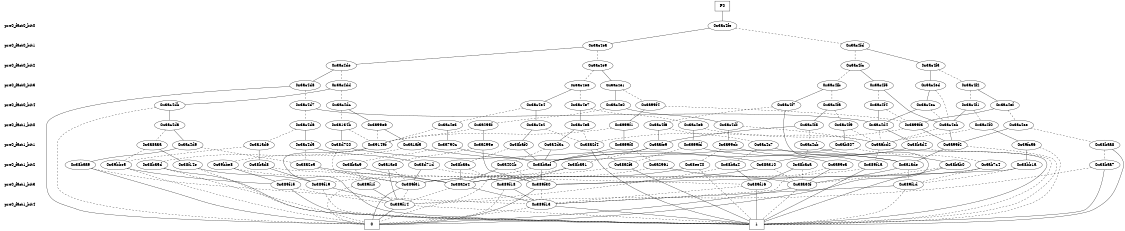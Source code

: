 digraph "DD" {
size = "7.5,10"
center = true;
edge [dir = none];
{ node [shape = plaintext];
  edge [style = invis];
  "CONST NODES" [style = invis];
" pre0_fact0_bit0 " -> " pre0_fact0_bit1 " -> " pre0_fact0_bit2 " -> " pre0_fact0_bit3 " -> " pre0_fact0_bit4 " -> " pre0_fact1_bit0 " -> " pre0_fact1_bit1 " -> " pre0_fact1_bit2 " -> " pre0_fact1_bit3 " -> " pre0_fact1_bit4 " -> "CONST NODES"; 
}
{ rank = same; node [shape = box]; edge [style = invis];
"F0"; }
{ rank = same; " pre0_fact0_bit0 ";
"0x3ac4fe";
}
{ rank = same; " pre0_fact0_bit1 ";
"0x3ac4ea";
"0x3ac4fd";
}
{ rank = same; " pre0_fact0_bit2 ";
"0x3ac4e9";
"0x3ac4de";
"0x3ac4f3";
"0x3ac4fc";
}
{ rank = same; " pre0_fact0_bit3 ";
"0x3ac4e1";
"0x3ac4f2";
"0x3ac4f5";
"0x3ac4d8";
"0x3ac4e8";
"0x3ac4dd";
"0x3ac4ed";
"0x3ac4fb";
}
{ rank = same; " pre0_fact0_bit4 ";
"0x3ac4ef";
"0x3ac4d7";
"0x3a99f4";
"0x3ac4e7";
"0x3ac4fa";
"0x3ac4dc";
"0x3ac4f1";
"0x3ac4e0";
"0x3ac4e4";
"0x3ac4db";
"0x3ac4f7";
"0x3ac4ec";
"0x3ac4f4";
}
{ rank = same; " pre0_fact1_bit0 ";
"0x3a99f1";
"0x3ac4f0";
"0x3ac4d4";
"0x3ac4eb";
"0x3a99f3";
"0x3ac4e2";
"0x3ac4da";
"0x3ac4f9";
"0x3a99e6";
"0x3a295f";
"0x3ac4d6";
"0x3ac4e3";
"0x3ac4df";
"0x3ac4ee";
"0x3ac4e6";
"0x3a134b";
"0x3ac4f6";
"0x3ac4e5";
"0x3ac4f8";
}
{ rank = same; " pre0_fact1_bit1 ";
"0x3a1af5";
"0x3a8aaa";
"0x3ac4d9";
"0x3ac4c7";
"0x3a99fd";
"0x38bad4";
"0x3a99f2";
"0x3ab807";
"0x3a790c";
"0x38baf0";
"0x3a99f0";
"0x3a4d3c";
"0x3a6bd2";
"0x39fc56";
"0x3aafe9";
"0x3a99eb";
"0x38a2f4";
"0x39149f";
"0x3ac4cb";
"0x38d720";
"0x3a295e";
"0x3ac4d5";
"0x3a1ad6";
"0x38baa8";
}
{ rank = same; " pre0_fact1_bit2 ";
"0x38a2f3";
"0x38ee40";
"0x38baa7";
"0x3a2961";
"0x3a99ea";
"0x3a1ae8";
"0x389f1a";
"0x38ba51";
"0x38f14e";
"0x38bac4";
"0x39bbe5";
"0x38bab0";
"0x3a1ade";
"0x3a402b";
"0x38a2e5";
"0x38baa9";
"0x38ba5d";
"0x38baca";
"0x38bb1a";
"0x38a310";
"0x38ba6c";
"0x39bbe8";
"0x38d71d";
"0x3ab7c4";
"0x38baef";
"0x38bad8";
"0x38bac9";
}
{ rank = same; " pre0_fact1_bit3 ";
"0x389f16";
"0x38a30f";
"0x389f15";
"0x389f1d";
"0x389f18";
"0x389f30";
"0x389f31";
"0x389f19";
"0x38a2e4";
"0x389f1f";
}
{ rank = same; " pre0_fact1_bit4 ";
"0x389f14";
"0x389f13";
}
{ rank = same; "CONST NODES";
{ node [shape = box]; "0x36e91c";
"0x36e91b";
}
}
"F0" -> "0x3ac4fe" [style = solid];
"0x3ac4fe" -> "0x3ac4ea";
"0x3ac4fe" -> "0x3ac4fd" [style = dashed];
"0x3ac4ea" -> "0x3ac4de";
"0x3ac4ea" -> "0x3ac4e9" [style = dashed];
"0x3ac4fd" -> "0x3ac4f3";
"0x3ac4fd" -> "0x3ac4fc" [style = dashed];
"0x3ac4e9" -> "0x3ac4e1";
"0x3ac4e9" -> "0x3ac4e8" [style = dashed];
"0x3ac4de" -> "0x3ac4d8";
"0x3ac4de" -> "0x3ac4dd" [style = dashed];
"0x3ac4f3" -> "0x3ac4ed";
"0x3ac4f3" -> "0x3ac4f2" [style = dashed];
"0x3ac4fc" -> "0x3ac4f5";
"0x3ac4fc" -> "0x3ac4fb" [style = dashed];
"0x3ac4e1" -> "0x3ac4e0";
"0x3ac4e1" -> "0x3a99f4" [style = dashed];
"0x3ac4f2" -> "0x3ac4ef";
"0x3ac4f2" -> "0x3ac4f1" [style = dashed];
"0x3ac4f5" -> "0x3ac4eb";
"0x3ac4f5" -> "0x3ac4f4" [style = dashed];
"0x3ac4d8" -> "0x36e91c";
"0x3ac4d8" -> "0x3ac4d7" [style = dashed];
"0x3ac4e8" -> "0x3ac4e4";
"0x3ac4e8" -> "0x3ac4e7" [style = dashed];
"0x3ac4dd" -> "0x3ac4db";
"0x3ac4dd" -> "0x3ac4dc" [style = dashed];
"0x3ac4ed" -> "0x3ac4ec";
"0x3ac4ed" -> "0x3ac4eb" [style = dashed];
"0x3ac4fb" -> "0x3ac4f7";
"0x3ac4fb" -> "0x3ac4fa" [style = dashed];
"0x3ac4ef" -> "0x3a99f3";
"0x3ac4ef" -> "0x3ac4ee" [style = dashed];
"0x3ac4d7" -> "0x3ac4d4";
"0x3ac4d7" -> "0x3ac4d6" [style = dashed];
"0x3a99f4" -> "0x3a99f1";
"0x3a99f4" -> "0x3a99f3" [style = dashed];
"0x3ac4e7" -> "0x3ac4e5";
"0x3ac4e7" -> "0x3ac4e6" [style = dashed];
"0x3ac4fa" -> "0x3ac4f8";
"0x3ac4fa" -> "0x3ac4f9" [style = dashed];
"0x3ac4dc" -> "0x3a99e6";
"0x3ac4dc" -> "0x3a134b" [style = dashed];
"0x3ac4f1" -> "0x3ac4eb";
"0x3ac4f1" -> "0x3ac4f0" [style = dashed];
"0x3ac4e0" -> "0x3ac4df";
"0x3ac4e0" -> "0x3a295f" [style = dashed];
"0x3ac4e4" -> "0x3ac4e2";
"0x3ac4e4" -> "0x3ac4e3" [style = dashed];
"0x3ac4db" -> "0x3ac4da";
"0x3ac4db" -> "0x36e91c" [style = dashed];
"0x3ac4f7" -> "0x36e91c";
"0x3ac4f7" -> "0x3ac4f6" [style = dashed];
"0x3ac4ec" -> "0x3ac4d4";
"0x3ac4ec" -> "0x3ac4eb" [style = dashed];
"0x3ac4f4" -> "0x3ac4d4";
"0x3ac4f4" -> "0x3a99f3" [style = dashed];
"0x3a99f1" -> "0x3a99f0";
"0x3a99f1" -> "0x39149f" [style = dashed];
"0x3ac4f0" -> "0x39fc56";
"0x3ac4f0" -> "0x3a6bd2" [style = dashed];
"0x3ac4d4" -> "0x38bad4";
"0x3ac4d4" -> "0x3a6bd2" [style = dashed];
"0x3ac4eb" -> "0x3a99f2";
"0x3ac4eb" -> "0x3a6bd2" [style = dashed];
"0x3a99f3" -> "0x3a99f2";
"0x3a99f3" -> "0x38a2f4" [style = dashed];
"0x3ac4e2" -> "0x38baf0";
"0x3ac4e2" -> "0x38a2f4" [style = dashed];
"0x3ac4da" -> "0x3ac4d9";
"0x3ac4da" -> "0x3a8aaa" [style = dashed];
"0x3ac4f9" -> "0x3ab807";
"0x3ac4f9" -> "0x3a6bd2" [style = dashed];
"0x3a99e6" -> "0x3a1af5";
"0x3a99e6" -> "0x39149f" [style = dashed];
"0x3a295f" -> "0x3a295e";
"0x3a295f" -> "0x39149f" [style = dashed];
"0x3ac4d6" -> "0x3ac4d5";
"0x3ac4d6" -> "0x3a1ad6" [style = dashed];
"0x3ac4e3" -> "0x3a790c";
"0x3ac4e3" -> "0x39149f" [style = dashed];
"0x3ac4df" -> "0x3a99eb";
"0x3ac4df" -> "0x3a6bd2" [style = dashed];
"0x3ac4ee" -> "0x3a99f2";
"0x3ac4ee" -> "0x38baa8" [style = dashed];
"0x3ac4e6" -> "0x3a99fd";
"0x3ac4e6" -> "0x3a6bd2" [style = dashed];
"0x3a134b" -> "0x38d720";
"0x3a134b" -> "0x39149f" [style = dashed];
"0x3ac4f6" -> "0x3aafe9";
"0x3ac4f6" -> "0x3ac4c7" [style = dashed];
"0x3ac4e5" -> "0x3a4d3c";
"0x3ac4e5" -> "0x38a2f4" [style = dashed];
"0x3ac4f8" -> "0x3aafe9";
"0x3ac4f8" -> "0x3ac4cb" [style = dashed];
"0x3a1af5" -> "0x3a1ade";
"0x3a1af5" -> "0x39bbe8" [style = dashed];
"0x3a8aaa" -> "0x38f14e";
"0x3a8aaa" -> "0x39bbe5" [style = dashed];
"0x3ac4d9" -> "0x38baa9";
"0x3ac4d9" -> "0x38a2e5" [style = dashed];
"0x3ac4c7" -> "0x389f1a";
"0x3ac4c7" -> "0x38bac4" [style = dashed];
"0x3a99fd" -> "0x3a1ade";
"0x3a99fd" -> "0x38a2f3" [style = dashed];
"0x38bad4" -> "0x38a310";
"0x38bad4" -> "0x36e91b" [style = dashed];
"0x3a99f2" -> "0x3a1ade";
"0x3a99f2" -> "0x36e91b" [style = dashed];
"0x3ab807" -> "0x38baef";
"0x3ab807" -> "0x3ab7c4" [style = dashed];
"0x3a790c" -> "0x38baef";
"0x3a790c" -> "0x38bac9" [style = dashed];
"0x38baf0" -> "0x38baef";
"0x38baf0" -> "0x38ba6c" [style = dashed];
"0x3a99f0" -> "0x38baef";
"0x3a99f0" -> "0x3a2961" [style = dashed];
"0x3a4d3c" -> "0x38baef";
"0x3a4d3c" -> "0x3a402b" [style = dashed];
"0x3a6bd2" -> "0x36e91b";
"0x3a6bd2" -> "0x389f1a" [style = dashed];
"0x39fc56" -> "0x38bb1a";
"0x39fc56" -> "0x36e91b" [style = dashed];
"0x3aafe9" -> "0x38baef";
"0x3aafe9" -> "0x38ba51" [style = dashed];
"0x3a99eb" -> "0x3a99ea";
"0x3a99eb" -> "0x38ee40" [style = dashed];
"0x38a2f4" -> "0x36e91b";
"0x38a2f4" -> "0x38a2f3" [style = dashed];
"0x39149f" -> "0x36e91b";
"0x39149f" -> "0x38ba5d" [style = dashed];
"0x3ac4cb" -> "0x38bab0";
"0x3ac4cb" -> "0x38baca" [style = dashed];
"0x38d720" -> "0x38a310";
"0x38d720" -> "0x389f31" [style = dashed];
"0x3a295e" -> "0x389f30";
"0x3a295e" -> "0x3a1ae8" [style = dashed];
"0x3ac4d5" -> "0x38d71d";
"0x3ac4d5" -> "0x38a2e5" [style = dashed];
"0x3a1ad6" -> "0x38bad8";
"0x3a1ad6" -> "0x39bbe5" [style = dashed];
"0x38baa8" -> "0x36e91b";
"0x38baa8" -> "0x38baa7" [style = dashed];
"0x38a2f3" -> "0x36e91b";
"0x38a2f3" -> "0x389f31" [style = dashed];
"0x38ee40" -> "0x38a2e4";
"0x38ee40" -> "0x36e91b" [style = dashed];
"0x38baa7" -> "0x36e91b";
"0x38baa7" -> "0x389f14" [style = dashed];
"0x3a2961" -> "0x38a30f";
"0x3a2961" -> "0x389f31" [style = dashed];
"0x3a99ea" -> "0x38a30f";
"0x3a99ea" -> "0x389f13" [style = dashed];
"0x3a1ae8" -> "0x389f14";
"0x3a1ae8" -> "0x389f31" [style = dashed];
"0x389f1a" -> "0x36e91b";
"0x389f1a" -> "0x389f19" [style = dashed];
"0x38ba51" -> "0x389f18";
"0x38ba51" -> "0x389f31" [style = dashed];
"0x38f14e" -> "0x389f19";
"0x38f14e" -> "0x36e91b" [style = dashed];
"0x38bac4" -> "0x389f16";
"0x38bac4" -> "0x389f14" [style = dashed];
"0x39bbe5" -> "0x389f15";
"0x39bbe5" -> "0x36e91c" [style = dashed];
"0x38bab0" -> "0x36e91b";
"0x38bab0" -> "0x38a30f" [style = dashed];
"0x3a1ade" -> "0x38a30f";
"0x3a1ade" -> "0x389f1d" [style = dashed];
"0x3a402b" -> "0x38a2e4";
"0x3a402b" -> "0x389f30" [style = dashed];
"0x38a2e5" -> "0x38a2e4";
"0x38a2e5" -> "0x389f31" [style = dashed];
"0x38baa9" -> "0x36e91c";
"0x38baa9" -> "0x389f13" [style = dashed];
"0x38ba5d" -> "0x36e91b";
"0x38ba5d" -> "0x36e91c" [style = dashed];
"0x38baca" -> "0x389f16";
"0x38baca" -> "0x38a30f" [style = dashed];
"0x38bb1a" -> "0x389f30";
"0x38bb1a" -> "0x389f1d" [style = dashed];
"0x38a310" -> "0x389f30";
"0x38a310" -> "0x38a30f" [style = dashed];
"0x38ba6c" -> "0x38a2e4";
"0x38ba6c" -> "0x389f18" [style = dashed];
"0x39bbe8" -> "0x389f15";
"0x39bbe8" -> "0x389f31" [style = dashed];
"0x38d71d" -> "0x389f31";
"0x38d71d" -> "0x389f30" [style = dashed];
"0x3ab7c4" -> "0x38a2e4";
"0x3ab7c4" -> "0x389f1d" [style = dashed];
"0x38baef" -> "0x389f30";
"0x38baef" -> "0x36e91c" [style = dashed];
"0x38bad8" -> "0x389f19";
"0x38bad8" -> "0x389f16" [style = dashed];
"0x38bac9" -> "0x38a2e4";
"0x38bac9" -> "0x389f1f" [style = dashed];
"0x389f16" -> "0x36e91b";
"0x389f16" -> "0x389f13" [style = dashed];
"0x38a30f" -> "0x36e91c";
"0x38a30f" -> "0x36e91b" [style = dashed];
"0x389f15" -> "0x36e91b";
"0x389f15" -> "0x389f14" [style = dashed];
"0x389f1d" -> "0x389f13";
"0x389f1d" -> "0x36e91b" [style = dashed];
"0x389f18" -> "0x389f13";
"0x389f18" -> "0x36e91c" [style = dashed];
"0x389f30" -> "0x36e91c";
"0x389f30" -> "0x389f13" [style = dashed];
"0x389f31" -> "0x36e91c";
"0x389f31" -> "0x389f14" [style = dashed];
"0x389f19" -> "0x389f14";
"0x389f19" -> "0x36e91b" [style = dashed];
"0x38a2e4" -> "0x389f13";
"0x38a2e4" -> "0x389f14" [style = dashed];
"0x389f1f" -> "0x389f14";
"0x389f1f" -> "0x36e91c" [style = dashed];
"0x389f14" -> "0x36e91c";
"0x389f14" -> "0x36e91b" [style = dashed];
"0x389f13" -> "0x36e91b";
"0x389f13" -> "0x36e91c" [style = dashed];
"0x36e91c" [label = "0"];
"0x36e91b" [label = "1"];
}
